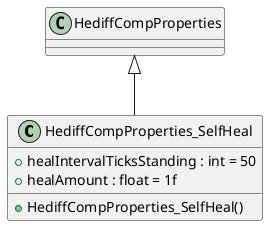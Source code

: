 @startuml
class HediffCompProperties_SelfHeal {
    + healIntervalTicksStanding : int = 50
    + healAmount : float = 1f
    + HediffCompProperties_SelfHeal()
}
HediffCompProperties <|-- HediffCompProperties_SelfHeal
@enduml
